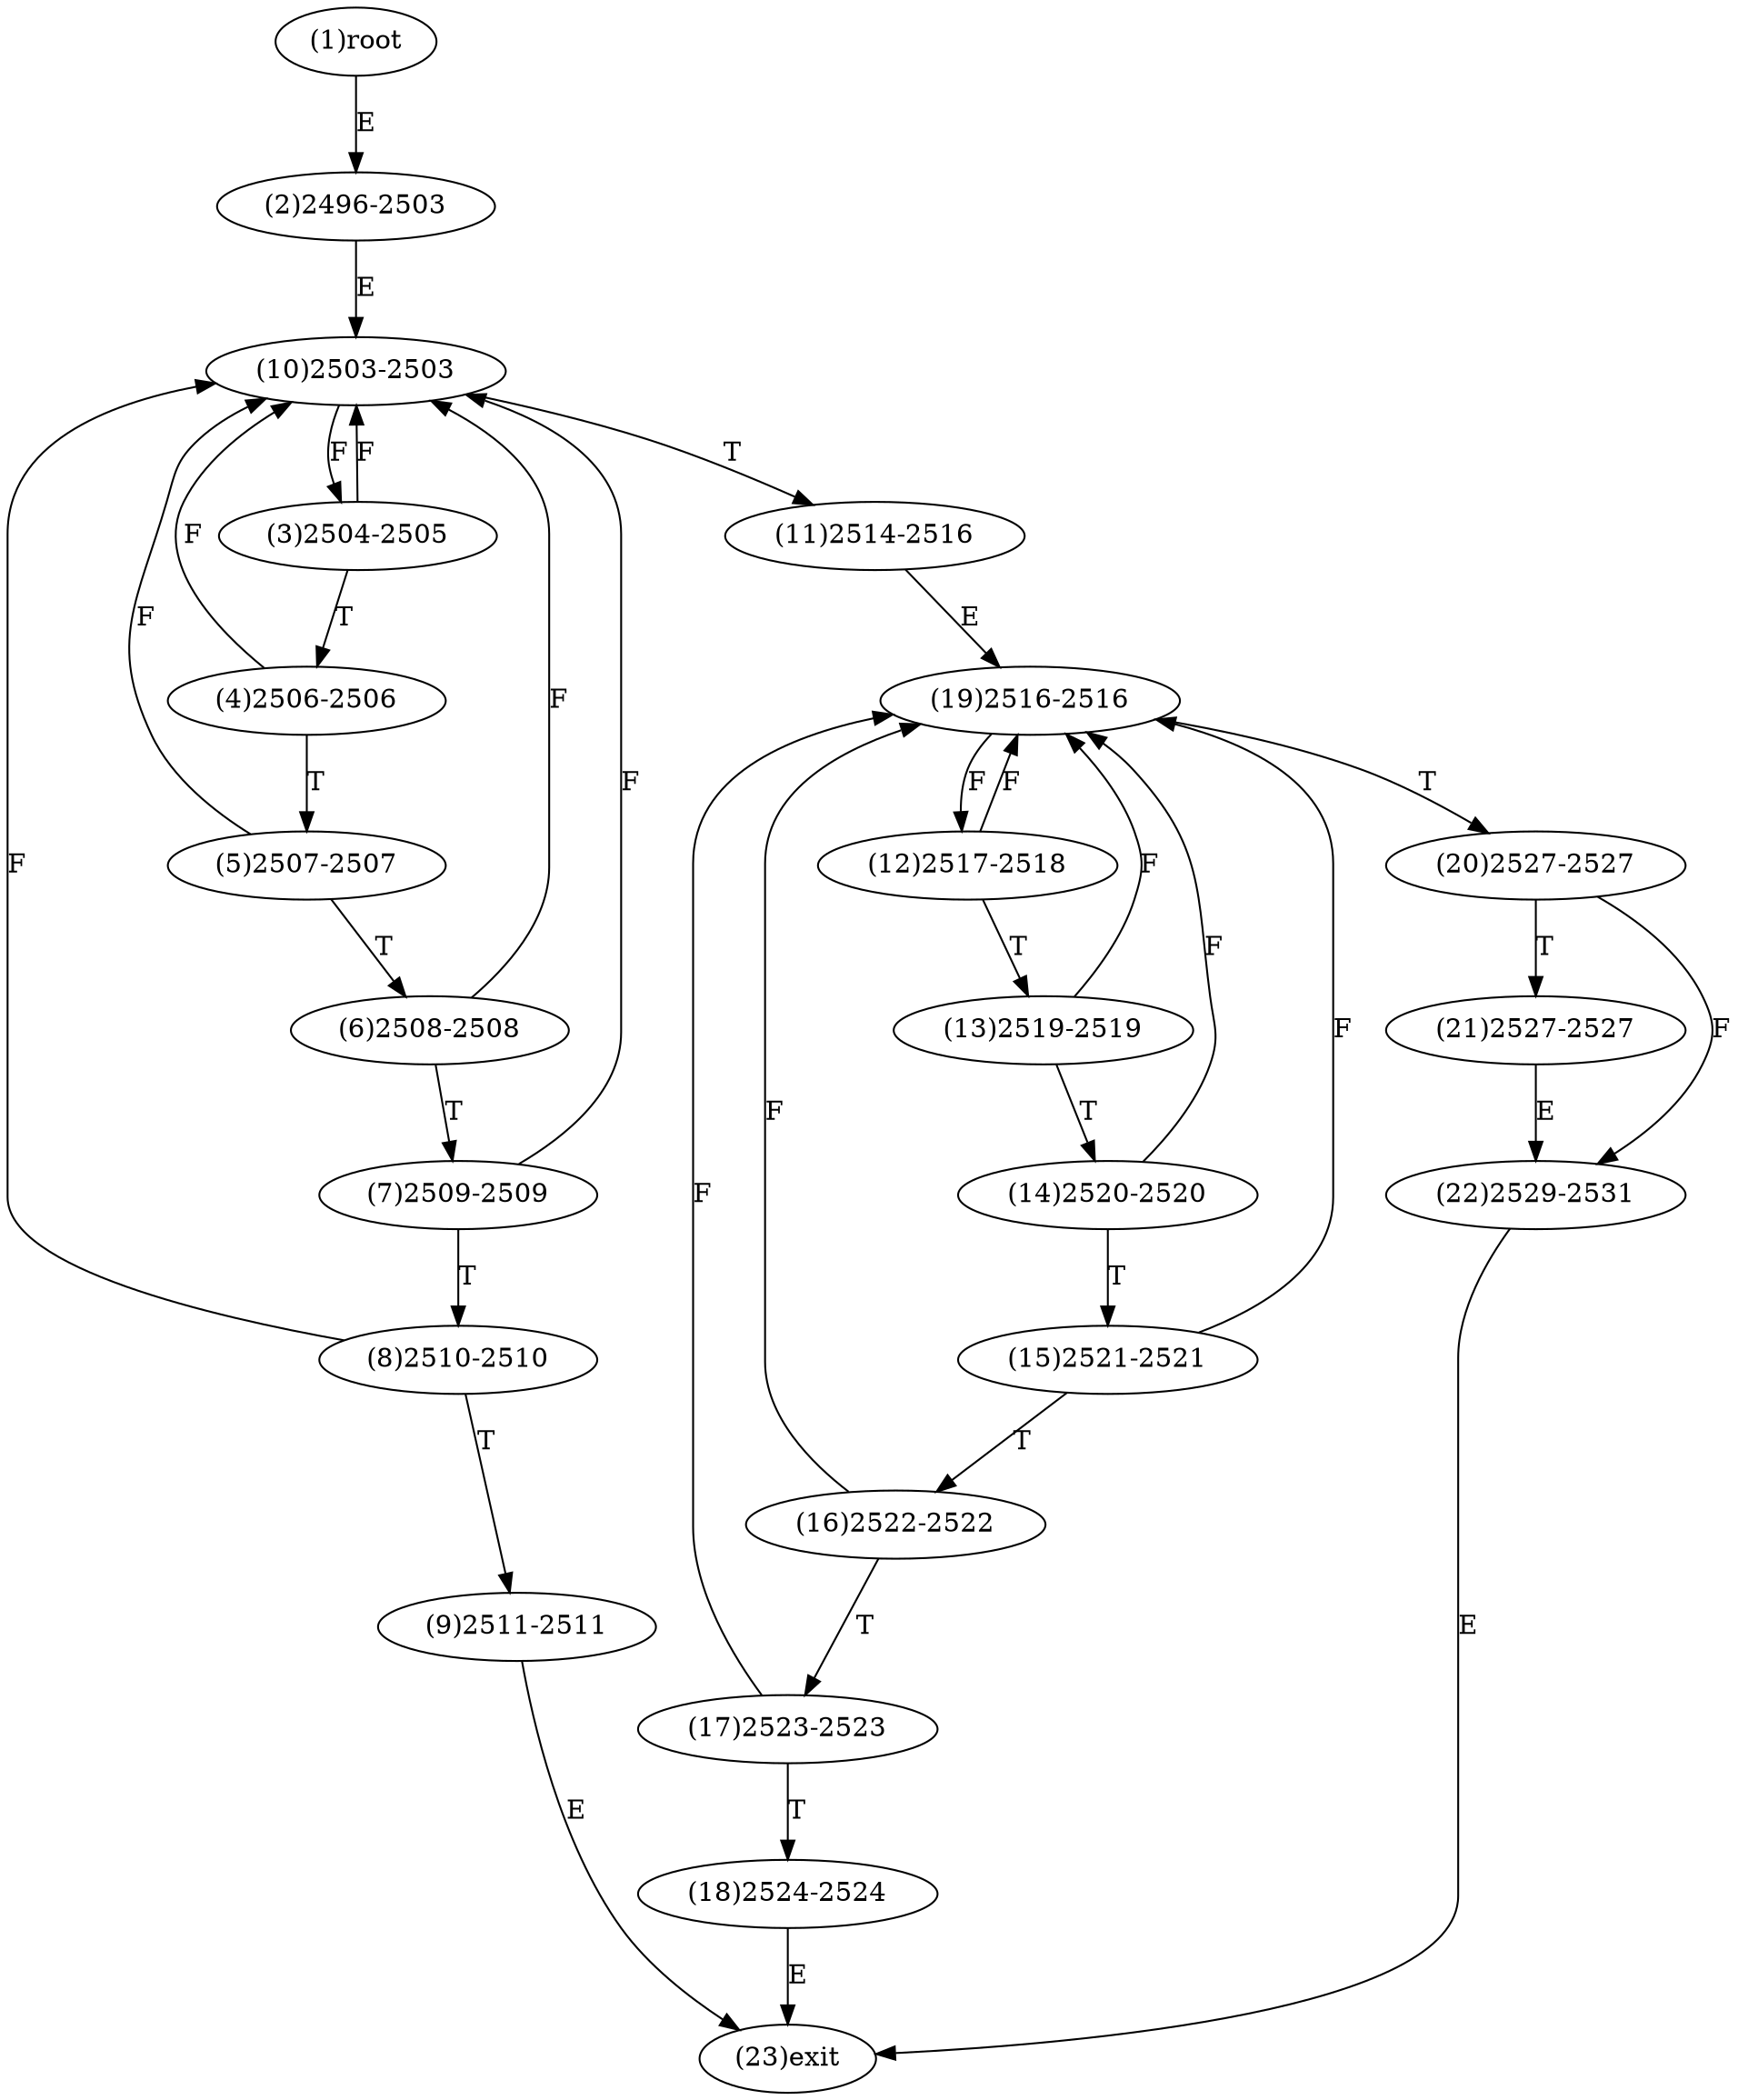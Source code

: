 digraph "" { 
1[ label="(1)root"];
2[ label="(2)2496-2503"];
3[ label="(3)2504-2505"];
4[ label="(4)2506-2506"];
5[ label="(5)2507-2507"];
6[ label="(6)2508-2508"];
7[ label="(7)2509-2509"];
8[ label="(8)2510-2510"];
9[ label="(9)2511-2511"];
10[ label="(10)2503-2503"];
11[ label="(11)2514-2516"];
12[ label="(12)2517-2518"];
13[ label="(13)2519-2519"];
14[ label="(14)2520-2520"];
15[ label="(15)2521-2521"];
17[ label="(17)2523-2523"];
16[ label="(16)2522-2522"];
19[ label="(19)2516-2516"];
18[ label="(18)2524-2524"];
21[ label="(21)2527-2527"];
20[ label="(20)2527-2527"];
23[ label="(23)exit"];
22[ label="(22)2529-2531"];
1->2[ label="E"];
2->10[ label="E"];
3->10[ label="F"];
3->4[ label="T"];
4->10[ label="F"];
4->5[ label="T"];
5->10[ label="F"];
5->6[ label="T"];
6->10[ label="F"];
6->7[ label="T"];
7->10[ label="F"];
7->8[ label="T"];
8->10[ label="F"];
8->9[ label="T"];
9->23[ label="E"];
10->3[ label="F"];
10->11[ label="T"];
11->19[ label="E"];
12->19[ label="F"];
12->13[ label="T"];
13->19[ label="F"];
13->14[ label="T"];
14->19[ label="F"];
14->15[ label="T"];
15->19[ label="F"];
15->16[ label="T"];
16->19[ label="F"];
16->17[ label="T"];
17->19[ label="F"];
17->18[ label="T"];
18->23[ label="E"];
19->12[ label="F"];
19->20[ label="T"];
20->22[ label="F"];
20->21[ label="T"];
21->22[ label="E"];
22->23[ label="E"];
}